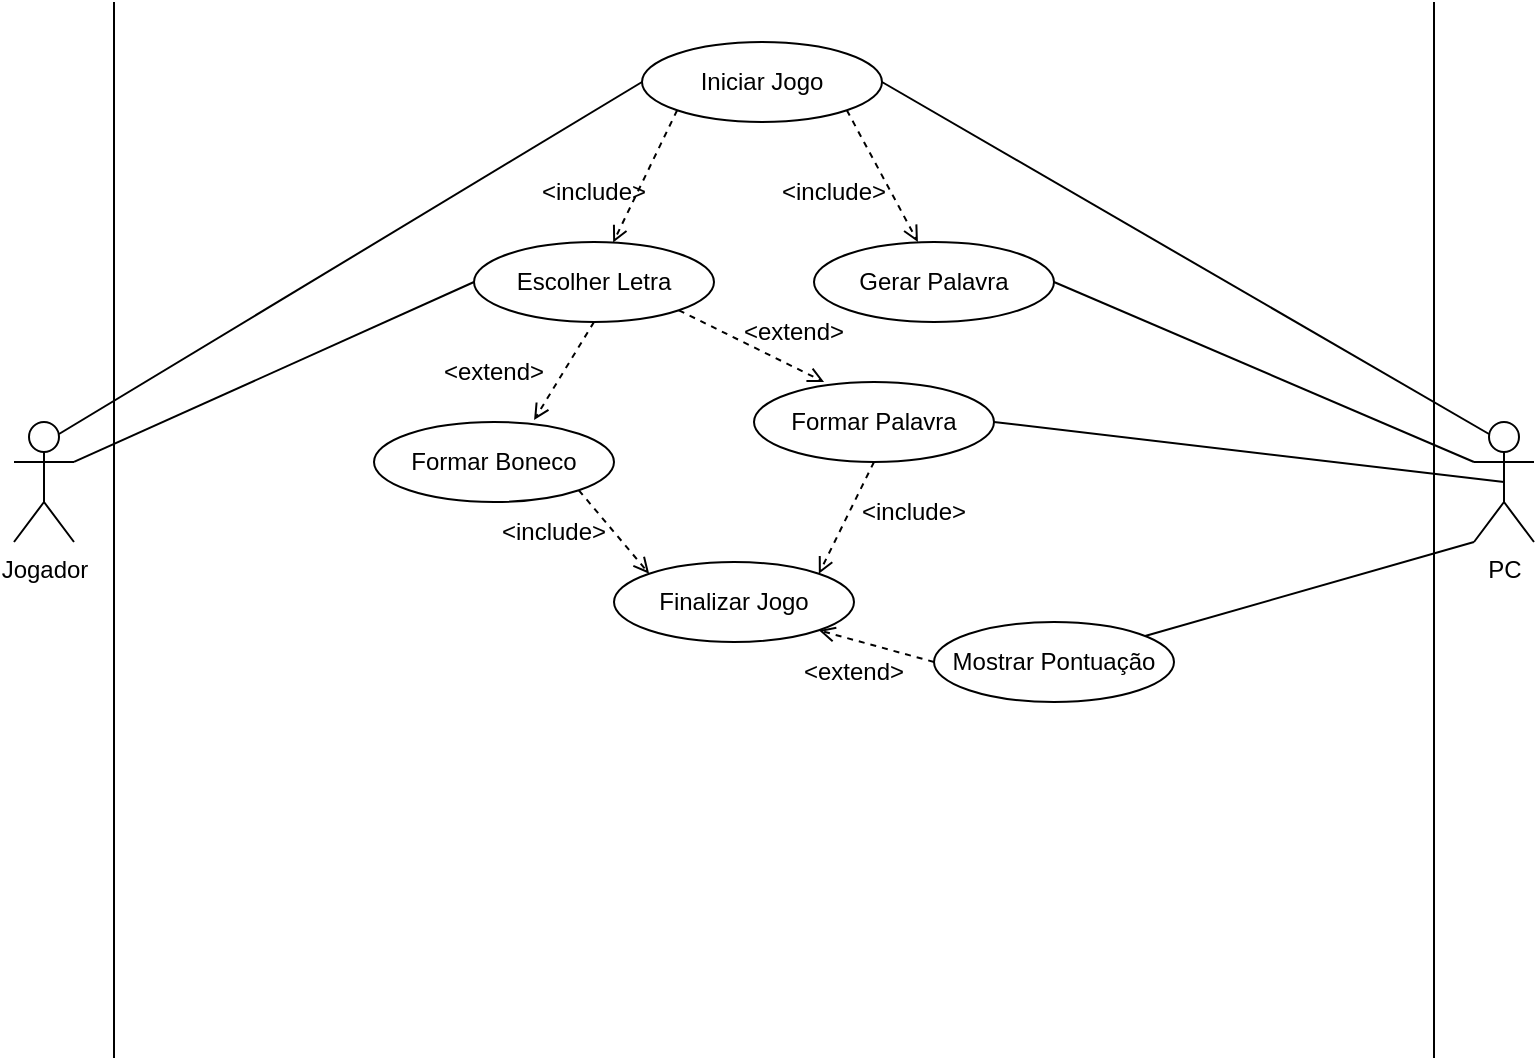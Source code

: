 <mxfile version="21.7.4" type="github">
  <diagram name="Página-1" id="V4t8GfsMlWRmEYO1IIV9">
    <mxGraphModel dx="839" dy="485" grid="1" gridSize="10" guides="1" tooltips="1" connect="1" arrows="1" fold="1" page="1" pageScale="1" pageWidth="827" pageHeight="1169" math="0" shadow="0">
      <root>
        <mxCell id="0" />
        <mxCell id="1" parent="0" />
        <mxCell id="dDlyrQ1A37fZzW3KSm0V-8" style="rounded=0;orthogonalLoop=1;jettySize=auto;html=1;exitX=1;exitY=0.333;exitDx=0;exitDy=0;exitPerimeter=0;entryX=0;entryY=0.5;entryDx=0;entryDy=0;endArrow=none;endFill=0;" edge="1" parent="1" source="DMw8gOFH7Z2vEqlTROIP-1" target="dDlyrQ1A37fZzW3KSm0V-3">
          <mxGeometry relative="1" as="geometry" />
        </mxCell>
        <mxCell id="DMw8gOFH7Z2vEqlTROIP-1" value="Jogador" style="shape=umlActor;verticalLabelPosition=bottom;verticalAlign=top;html=1;outlineConnect=0;" parent="1" vertex="1">
          <mxGeometry x="40" y="220" width="30" height="60" as="geometry" />
        </mxCell>
        <mxCell id="DMw8gOFH7Z2vEqlTROIP-2" value="" style="endArrow=none;html=1;rounded=0;" parent="1" edge="1">
          <mxGeometry width="50" height="50" relative="1" as="geometry">
            <mxPoint x="90" y="538" as="sourcePoint" />
            <mxPoint x="90" y="10" as="targetPoint" />
          </mxGeometry>
        </mxCell>
        <mxCell id="dDlyrQ1A37fZzW3KSm0V-4" style="rounded=0;orthogonalLoop=1;jettySize=auto;html=1;exitX=0.25;exitY=0.1;exitDx=0;exitDy=0;exitPerimeter=0;entryX=1;entryY=0.5;entryDx=0;entryDy=0;endArrow=none;endFill=0;" edge="1" parent="1" source="DMw8gOFH7Z2vEqlTROIP-3" target="dDlyrQ1A37fZzW3KSm0V-1">
          <mxGeometry relative="1" as="geometry" />
        </mxCell>
        <mxCell id="dDlyrQ1A37fZzW3KSm0V-9" style="rounded=0;orthogonalLoop=1;jettySize=auto;html=1;exitX=0;exitY=0.333;exitDx=0;exitDy=0;exitPerimeter=0;entryX=1;entryY=0.5;entryDx=0;entryDy=0;endArrow=none;endFill=0;" edge="1" parent="1" source="DMw8gOFH7Z2vEqlTROIP-3" target="dDlyrQ1A37fZzW3KSm0V-2">
          <mxGeometry relative="1" as="geometry" />
        </mxCell>
        <mxCell id="dDlyrQ1A37fZzW3KSm0V-11" style="rounded=0;orthogonalLoop=1;jettySize=auto;html=1;exitX=0.5;exitY=0.5;exitDx=0;exitDy=0;exitPerimeter=0;entryX=1;entryY=0.5;entryDx=0;entryDy=0;endArrow=none;endFill=0;" edge="1" parent="1" source="DMw8gOFH7Z2vEqlTROIP-3" target="dDlyrQ1A37fZzW3KSm0V-10">
          <mxGeometry relative="1" as="geometry" />
        </mxCell>
        <mxCell id="dDlyrQ1A37fZzW3KSm0V-16" style="rounded=0;orthogonalLoop=1;jettySize=auto;html=1;exitX=0;exitY=1;exitDx=0;exitDy=0;exitPerimeter=0;endArrow=none;endFill=0;" edge="1" parent="1" source="DMw8gOFH7Z2vEqlTROIP-3" target="dDlyrQ1A37fZzW3KSm0V-15">
          <mxGeometry relative="1" as="geometry" />
        </mxCell>
        <mxCell id="DMw8gOFH7Z2vEqlTROIP-3" value="PC" style="shape=umlActor;verticalLabelPosition=bottom;verticalAlign=top;html=1;outlineConnect=0;" parent="1" vertex="1">
          <mxGeometry x="770" y="220" width="30" height="60" as="geometry" />
        </mxCell>
        <mxCell id="DMw8gOFH7Z2vEqlTROIP-5" value="" style="endArrow=none;html=1;rounded=0;" parent="1" edge="1">
          <mxGeometry width="50" height="50" relative="1" as="geometry">
            <mxPoint x="750" y="538" as="sourcePoint" />
            <mxPoint x="750" y="10" as="targetPoint" />
          </mxGeometry>
        </mxCell>
        <mxCell id="dDlyrQ1A37fZzW3KSm0V-6" style="rounded=0;orthogonalLoop=1;jettySize=auto;html=1;exitX=1;exitY=1;exitDx=0;exitDy=0;entryX=0.433;entryY=0;entryDx=0;entryDy=0;entryPerimeter=0;dashed=1;endArrow=open;endFill=0;" edge="1" parent="1" source="dDlyrQ1A37fZzW3KSm0V-1" target="dDlyrQ1A37fZzW3KSm0V-2">
          <mxGeometry relative="1" as="geometry" />
        </mxCell>
        <mxCell id="dDlyrQ1A37fZzW3KSm0V-7" style="rounded=0;orthogonalLoop=1;jettySize=auto;html=1;exitX=0;exitY=1;exitDx=0;exitDy=0;endArrow=open;endFill=0;dashed=1;" edge="1" parent="1" source="dDlyrQ1A37fZzW3KSm0V-1" target="dDlyrQ1A37fZzW3KSm0V-3">
          <mxGeometry relative="1" as="geometry" />
        </mxCell>
        <mxCell id="dDlyrQ1A37fZzW3KSm0V-1" value="Iniciar Jogo" style="ellipse;whiteSpace=wrap;html=1;" vertex="1" parent="1">
          <mxGeometry x="354" y="30" width="120" height="40" as="geometry" />
        </mxCell>
        <mxCell id="dDlyrQ1A37fZzW3KSm0V-2" value="Gerar Palavra" style="ellipse;whiteSpace=wrap;html=1;" vertex="1" parent="1">
          <mxGeometry x="440" y="130" width="120" height="40" as="geometry" />
        </mxCell>
        <mxCell id="dDlyrQ1A37fZzW3KSm0V-13" style="rounded=0;orthogonalLoop=1;jettySize=auto;html=1;exitX=1;exitY=1;exitDx=0;exitDy=0;entryX=0.292;entryY=0;entryDx=0;entryDy=0;entryPerimeter=0;dashed=1;endArrow=open;endFill=0;" edge="1" parent="1" source="dDlyrQ1A37fZzW3KSm0V-3" target="dDlyrQ1A37fZzW3KSm0V-10">
          <mxGeometry relative="1" as="geometry">
            <mxPoint x="436" y="210" as="targetPoint" />
          </mxGeometry>
        </mxCell>
        <mxCell id="dDlyrQ1A37fZzW3KSm0V-14" style="rounded=0;orthogonalLoop=1;jettySize=auto;html=1;exitX=0.5;exitY=1;exitDx=0;exitDy=0;entryX=0.667;entryY=-0.025;entryDx=0;entryDy=0;entryPerimeter=0;dashed=1;endArrow=open;endFill=0;" edge="1" parent="1" source="dDlyrQ1A37fZzW3KSm0V-3" target="dDlyrQ1A37fZzW3KSm0V-12">
          <mxGeometry relative="1" as="geometry" />
        </mxCell>
        <mxCell id="dDlyrQ1A37fZzW3KSm0V-3" value="Escolher Letra" style="ellipse;whiteSpace=wrap;html=1;" vertex="1" parent="1">
          <mxGeometry x="270" y="130" width="120" height="40" as="geometry" />
        </mxCell>
        <mxCell id="dDlyrQ1A37fZzW3KSm0V-5" style="rounded=0;orthogonalLoop=1;jettySize=auto;html=1;exitX=0.75;exitY=0.1;exitDx=0;exitDy=0;exitPerimeter=0;entryX=0;entryY=0.5;entryDx=0;entryDy=0;endArrow=none;endFill=0;" edge="1" parent="1" source="DMw8gOFH7Z2vEqlTROIP-1" target="dDlyrQ1A37fZzW3KSm0V-1">
          <mxGeometry relative="1" as="geometry">
            <mxPoint x="474" y="286" as="sourcePoint" />
            <mxPoint x="170" y="110" as="targetPoint" />
          </mxGeometry>
        </mxCell>
        <mxCell id="dDlyrQ1A37fZzW3KSm0V-19" style="rounded=0;orthogonalLoop=1;jettySize=auto;html=1;exitX=0.5;exitY=1;exitDx=0;exitDy=0;entryX=1;entryY=0;entryDx=0;entryDy=0;dashed=1;endArrow=open;endFill=0;" edge="1" parent="1" source="dDlyrQ1A37fZzW3KSm0V-10" target="dDlyrQ1A37fZzW3KSm0V-17">
          <mxGeometry relative="1" as="geometry" />
        </mxCell>
        <mxCell id="dDlyrQ1A37fZzW3KSm0V-10" value="Formar Palavra" style="ellipse;whiteSpace=wrap;html=1;" vertex="1" parent="1">
          <mxGeometry x="410" y="200" width="120" height="40" as="geometry" />
        </mxCell>
        <mxCell id="dDlyrQ1A37fZzW3KSm0V-18" style="rounded=0;orthogonalLoop=1;jettySize=auto;html=1;exitX=1;exitY=1;exitDx=0;exitDy=0;entryX=0;entryY=0;entryDx=0;entryDy=0;dashed=1;endArrow=open;endFill=0;" edge="1" parent="1" source="dDlyrQ1A37fZzW3KSm0V-12" target="dDlyrQ1A37fZzW3KSm0V-17">
          <mxGeometry relative="1" as="geometry" />
        </mxCell>
        <mxCell id="dDlyrQ1A37fZzW3KSm0V-12" value="Formar Boneco" style="ellipse;whiteSpace=wrap;html=1;" vertex="1" parent="1">
          <mxGeometry x="220" y="220" width="120" height="40" as="geometry" />
        </mxCell>
        <mxCell id="dDlyrQ1A37fZzW3KSm0V-20" style="rounded=0;orthogonalLoop=1;jettySize=auto;html=1;exitX=0;exitY=0.5;exitDx=0;exitDy=0;entryX=1;entryY=1;entryDx=0;entryDy=0;dashed=1;endArrow=open;endFill=0;" edge="1" parent="1" source="dDlyrQ1A37fZzW3KSm0V-15" target="dDlyrQ1A37fZzW3KSm0V-17">
          <mxGeometry relative="1" as="geometry" />
        </mxCell>
        <mxCell id="dDlyrQ1A37fZzW3KSm0V-15" value="Mostrar Pontuação" style="ellipse;whiteSpace=wrap;html=1;" vertex="1" parent="1">
          <mxGeometry x="500" y="320" width="120" height="40" as="geometry" />
        </mxCell>
        <mxCell id="dDlyrQ1A37fZzW3KSm0V-17" value="Finalizar Jogo" style="ellipse;whiteSpace=wrap;html=1;" vertex="1" parent="1">
          <mxGeometry x="340" y="290" width="120" height="40" as="geometry" />
        </mxCell>
        <mxCell id="dDlyrQ1A37fZzW3KSm0V-21" value="&amp;lt;include&amp;gt;" style="text;html=1;strokeColor=none;fillColor=none;align=center;verticalAlign=middle;whiteSpace=wrap;rounded=0;" vertex="1" parent="1">
          <mxGeometry x="300" y="90" width="60" height="30" as="geometry" />
        </mxCell>
        <mxCell id="dDlyrQ1A37fZzW3KSm0V-22" value="&amp;lt;include&amp;gt;" style="text;html=1;strokeColor=none;fillColor=none;align=center;verticalAlign=middle;whiteSpace=wrap;rounded=0;" vertex="1" parent="1">
          <mxGeometry x="420" y="90" width="60" height="30" as="geometry" />
        </mxCell>
        <mxCell id="dDlyrQ1A37fZzW3KSm0V-23" value="&amp;lt;include&amp;gt;" style="text;html=1;strokeColor=none;fillColor=none;align=center;verticalAlign=middle;whiteSpace=wrap;rounded=0;" vertex="1" parent="1">
          <mxGeometry x="460" y="250" width="60" height="30" as="geometry" />
        </mxCell>
        <mxCell id="dDlyrQ1A37fZzW3KSm0V-24" value="&amp;lt;include&amp;gt;" style="text;html=1;strokeColor=none;fillColor=none;align=center;verticalAlign=middle;whiteSpace=wrap;rounded=0;" vertex="1" parent="1">
          <mxGeometry x="280" y="260" width="60" height="30" as="geometry" />
        </mxCell>
        <mxCell id="dDlyrQ1A37fZzW3KSm0V-25" value="&amp;lt;extend&amp;gt;" style="text;html=1;strokeColor=none;fillColor=none;align=center;verticalAlign=middle;whiteSpace=wrap;rounded=0;" vertex="1" parent="1">
          <mxGeometry x="400" y="160" width="60" height="30" as="geometry" />
        </mxCell>
        <mxCell id="dDlyrQ1A37fZzW3KSm0V-26" value="&amp;lt;extend&amp;gt;" style="text;html=1;strokeColor=none;fillColor=none;align=center;verticalAlign=middle;whiteSpace=wrap;rounded=0;" vertex="1" parent="1">
          <mxGeometry x="250" y="180" width="60" height="30" as="geometry" />
        </mxCell>
        <mxCell id="dDlyrQ1A37fZzW3KSm0V-27" value="&amp;lt;extend&amp;gt;" style="text;html=1;strokeColor=none;fillColor=none;align=center;verticalAlign=middle;whiteSpace=wrap;rounded=0;" vertex="1" parent="1">
          <mxGeometry x="430" y="330" width="60" height="30" as="geometry" />
        </mxCell>
      </root>
    </mxGraphModel>
  </diagram>
</mxfile>
